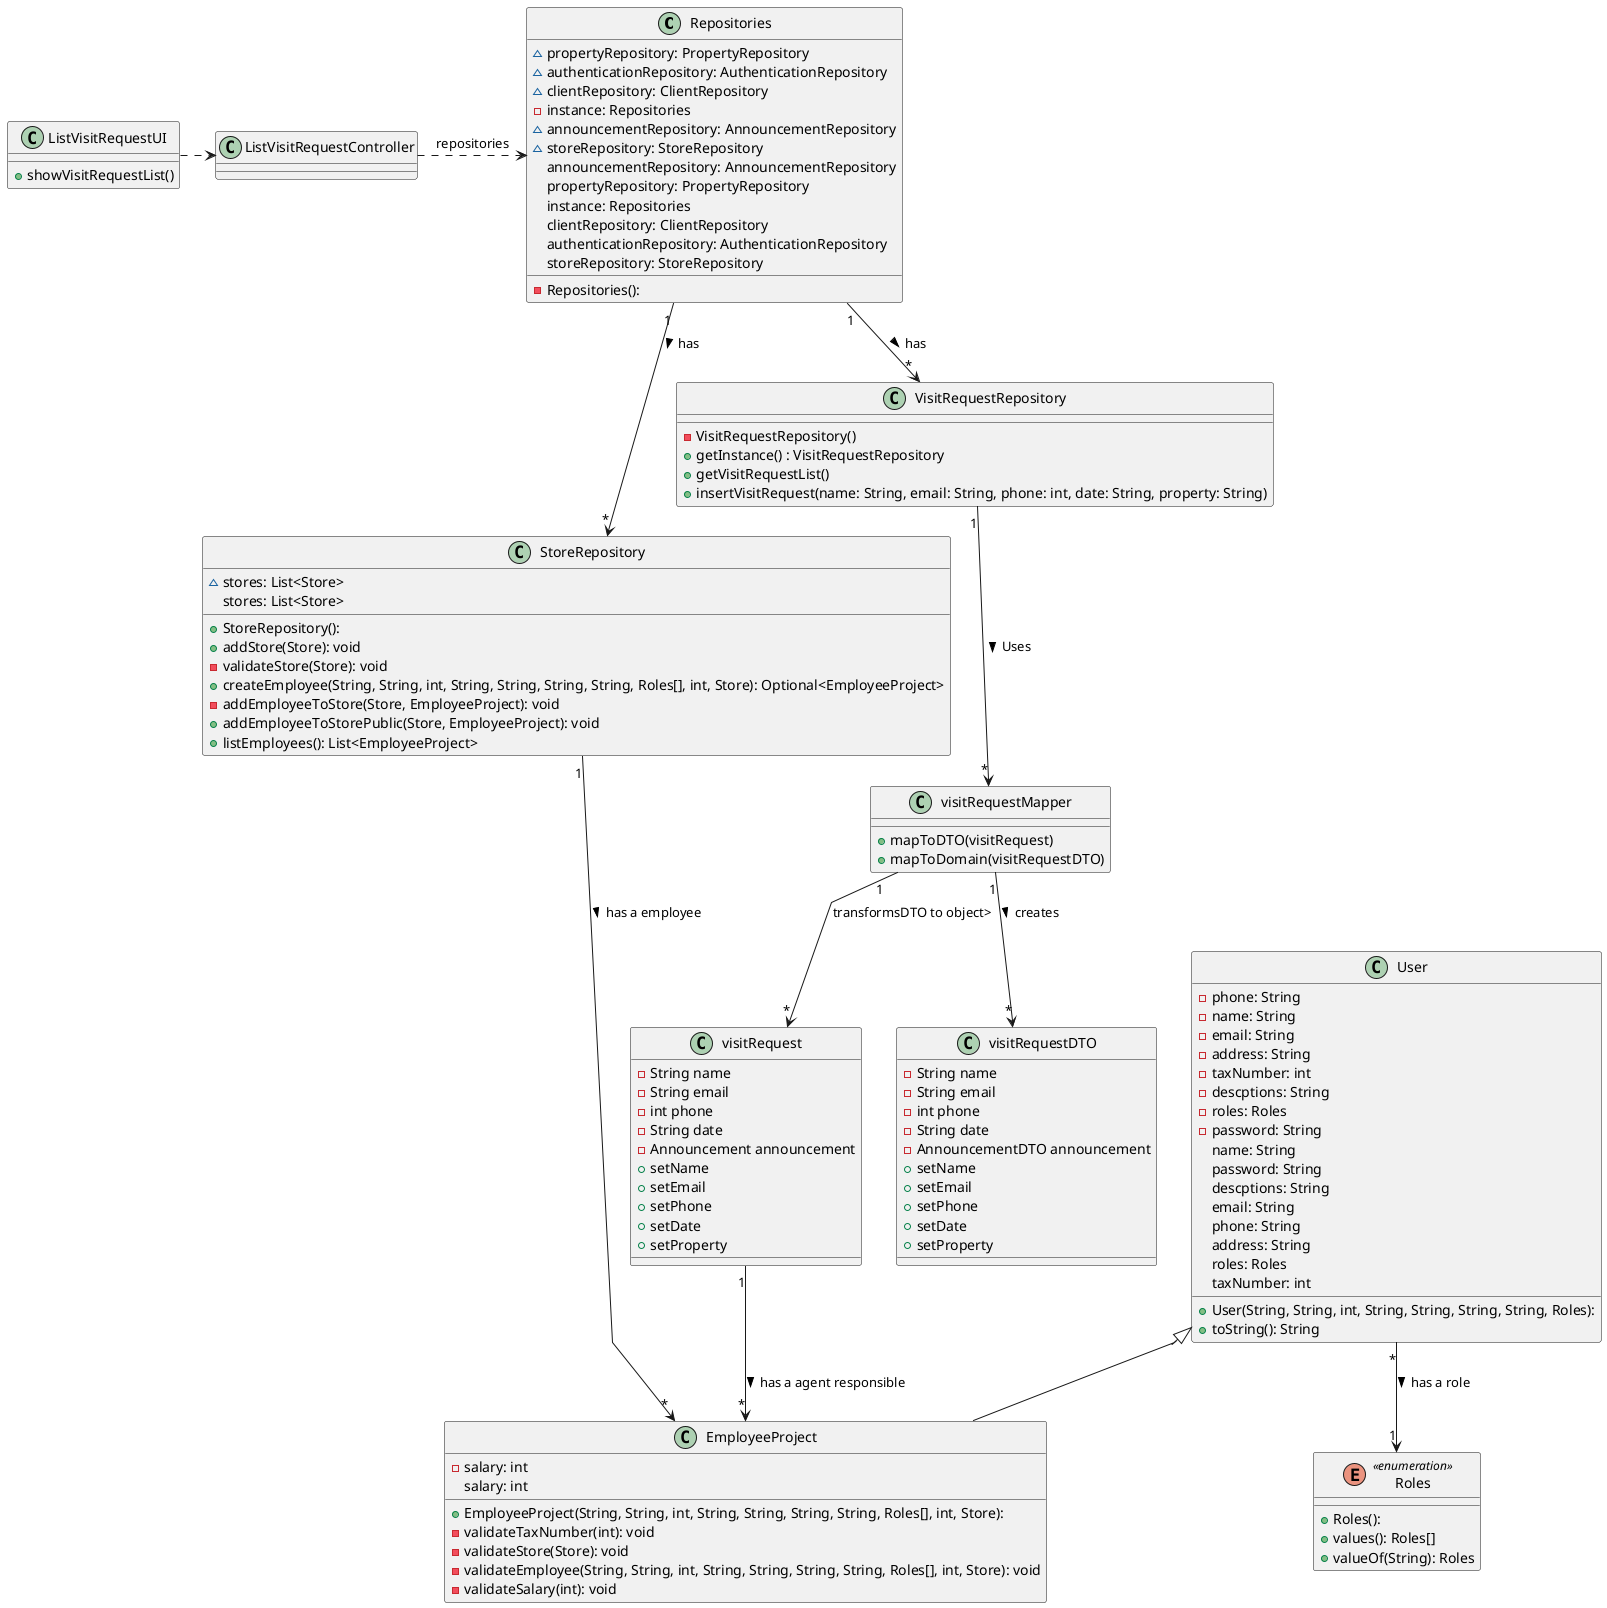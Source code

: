 @startuml
'skinparam monochrome true
skinparam packageStyle rectangle
skinparam shadowing false
skinparam linetype polyline
'skinparam linetype orto

skinparam classAttributeIconSize "2"
'left to right direction
class Repositories {
  - Repositories():
  ~ propertyRepository: PropertyRepository
  ~ authenticationRepository: AuthenticationRepository
  ~ clientRepository: ClientRepository
  - instance: Repositories
  ~ announcementRepository: AnnouncementRepository
  ~ storeRepository: StoreRepository
   announcementRepository: AnnouncementRepository
   propertyRepository: PropertyRepository
   instance: Repositories
   clientRepository: ClientRepository
   authenticationRepository: AuthenticationRepository
   storeRepository: StoreRepository
}

class StoreRepository {
  + StoreRepository():
  ~ stores: List<Store>
  + addStore(Store): void
  - validateStore(Store): void
  + createEmployee(String, String, int, String, String, String, String, Roles[], int, Store): Optional<EmployeeProject>
  - addEmployeeToStore(Store, EmployeeProject): void
  + addEmployeeToStorePublic(Store, EmployeeProject): void
  + listEmployees(): List<EmployeeProject>
   stores: List<Store>
}


class VisitRequestRepository {
    - VisitRequestRepository()
    + getInstance() : VisitRequestRepository
    + getVisitRequestList()
    + insertVisitRequest(name: String, email: String, phone: int, date: String, property: String)
}

class ListVisitRequestUI {
    + showVisitRequestList()
}

class ListVisitRequestController{
}

class User {
  + User(String, String, int, String, String, String, String, Roles):
  - phone: String
  - name: String
  - email: String
  - address: String
  - taxNumber: int
  - descptions: String
  - roles: Roles
  - password: String
  + toString(): String
   name: String
   password: String
   descptions: String
   email: String
   phone: String
   address: String
   roles: Roles
   taxNumber: int
}

enum Roles << enumeration >> {
  + Roles():
  + values(): Roles[]
  + valueOf(String): Roles
}

class visitRequest {
    -String name
    -String email
    -int phone
    -String date
    -Announcement announcement
    +setName
    +setEmail
    +setPhone
    +setDate
    +setProperty
}

class visitRequestDTO{
    -String name
    -String email
    -int phone
    -String date
    -AnnouncementDTO announcement
    +setName
    +setEmail
    +setPhone
    +setDate
    +setProperty
}

class visitRequestMapper{
    +mapToDTO(visitRequest)
    +mapToDomain(visitRequestDTO)
}




class EmployeeProject extends User{
  + EmployeeProject(String, String, int, String, String, String, String, Roles[], int, Store):
  - salary: int
  - validateTaxNumber(int): void
  - validateStore(Store): void
  - validateEmployee(String, String, int, String, String, String, String, Roles[], int, Store): void
  - validateSalary(int): void
   salary: int
}
ListVisitRequestController .> Repositories : repositories
ListVisitRequestUI .> ListVisitRequestController
Repositories "1" --> "*" StoreRepository : has >
Repositories "1" --> "*" VisitRequestRepository : has >
VisitRequestRepository "1" --> "*" visitRequestMapper : Uses >
visitRequestMapper "1" --> "*" visitRequestDTO : creates >
visitRequestMapper "1" --> "*" visitRequest : transformsDTO to object>
visitRequest "1" --> "*" EmployeeProject : has a agent responsible >
User "*" --> "1" Roles : has a role >
StoreRepository "1" --> "*" EmployeeProject : has a employee >
@enduml
